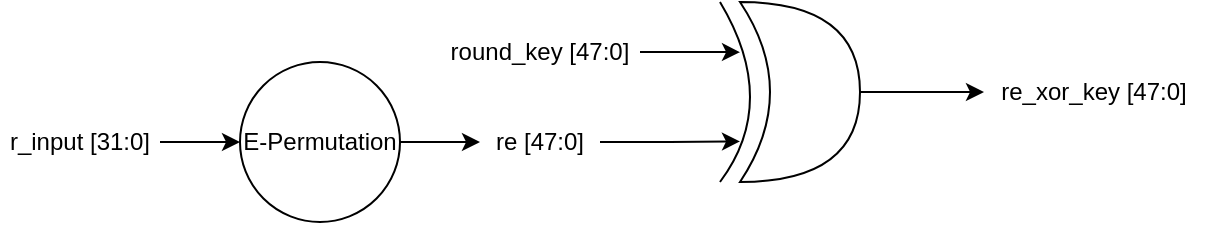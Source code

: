 <mxfile version="26.0.4">
  <diagram name="Page-1" id="DSQu3dRsuzFmGCGjg8ll">
    <mxGraphModel dx="808" dy="478" grid="1" gridSize="10" guides="1" tooltips="1" connect="1" arrows="1" fold="1" page="1" pageScale="1" pageWidth="1654" pageHeight="1169" math="0" shadow="0">
      <root>
        <mxCell id="0" />
        <mxCell id="1" parent="0" />
        <mxCell id="2oSIJr2G-h4TINpckzeT-1" value="" style="ellipse;whiteSpace=wrap;html=1;aspect=fixed;" vertex="1" parent="1">
          <mxGeometry x="400" y="160" width="80" height="80" as="geometry" />
        </mxCell>
        <mxCell id="2oSIJr2G-h4TINpckzeT-7" style="edgeStyle=orthogonalEdgeStyle;rounded=0;orthogonalLoop=1;jettySize=auto;html=1;exitX=1;exitY=0.5;exitDx=0;exitDy=0;entryX=0;entryY=0.5;entryDx=0;entryDy=0;" edge="1" parent="1" source="2oSIJr2G-h4TINpckzeT-2" target="2oSIJr2G-h4TINpckzeT-5">
          <mxGeometry relative="1" as="geometry" />
        </mxCell>
        <mxCell id="2oSIJr2G-h4TINpckzeT-2" value="E-Permutation" style="text;html=1;align=center;verticalAlign=middle;whiteSpace=wrap;rounded=0;" vertex="1" parent="1">
          <mxGeometry x="400" y="185" width="80" height="30" as="geometry" />
        </mxCell>
        <mxCell id="2oSIJr2G-h4TINpckzeT-4" style="edgeStyle=orthogonalEdgeStyle;rounded=0;orthogonalLoop=1;jettySize=auto;html=1;exitX=1;exitY=0.5;exitDx=0;exitDy=0;entryX=0;entryY=0.5;entryDx=0;entryDy=0;" edge="1" parent="1" source="2oSIJr2G-h4TINpckzeT-3" target="2oSIJr2G-h4TINpckzeT-2">
          <mxGeometry relative="1" as="geometry" />
        </mxCell>
        <mxCell id="2oSIJr2G-h4TINpckzeT-3" value="r_input [31:0]" style="text;html=1;align=center;verticalAlign=middle;whiteSpace=wrap;rounded=0;" vertex="1" parent="1">
          <mxGeometry x="280" y="185" width="80" height="30" as="geometry" />
        </mxCell>
        <mxCell id="2oSIJr2G-h4TINpckzeT-13" style="edgeStyle=orthogonalEdgeStyle;rounded=0;orthogonalLoop=1;jettySize=auto;html=1;exitX=1;exitY=0.5;exitDx=0;exitDy=0;" edge="1" parent="1" source="2oSIJr2G-h4TINpckzeT-5">
          <mxGeometry relative="1" as="geometry">
            <mxPoint x="650" y="199.692" as="targetPoint" />
          </mxGeometry>
        </mxCell>
        <mxCell id="2oSIJr2G-h4TINpckzeT-5" value="re [47:0]" style="text;html=1;align=center;verticalAlign=middle;whiteSpace=wrap;rounded=0;" vertex="1" parent="1">
          <mxGeometry x="520" y="185" width="60" height="30" as="geometry" />
        </mxCell>
        <mxCell id="2oSIJr2G-h4TINpckzeT-14" style="edgeStyle=orthogonalEdgeStyle;rounded=0;orthogonalLoop=1;jettySize=auto;html=1;exitX=1;exitY=0.5;exitDx=0;exitDy=0;" edge="1" parent="1" source="2oSIJr2G-h4TINpckzeT-6">
          <mxGeometry relative="1" as="geometry">
            <mxPoint x="650" y="155.077" as="targetPoint" />
          </mxGeometry>
        </mxCell>
        <mxCell id="2oSIJr2G-h4TINpckzeT-6" value="round_key [47:0]" style="text;html=1;align=center;verticalAlign=middle;whiteSpace=wrap;rounded=0;" vertex="1" parent="1">
          <mxGeometry x="500" y="140" width="100" height="30" as="geometry" />
        </mxCell>
        <mxCell id="2oSIJr2G-h4TINpckzeT-16" style="edgeStyle=orthogonalEdgeStyle;rounded=0;orthogonalLoop=1;jettySize=auto;html=1;exitX=1;exitY=0.5;exitDx=0;exitDy=0;exitPerimeter=0;entryX=0;entryY=0.5;entryDx=0;entryDy=0;" edge="1" parent="1" source="2oSIJr2G-h4TINpckzeT-9" target="2oSIJr2G-h4TINpckzeT-15">
          <mxGeometry relative="1" as="geometry" />
        </mxCell>
        <mxCell id="2oSIJr2G-h4TINpckzeT-9" value="" style="shape=xor;whiteSpace=wrap;html=1;" vertex="1" parent="1">
          <mxGeometry x="650" y="130" width="60" height="90" as="geometry" />
        </mxCell>
        <mxCell id="2oSIJr2G-h4TINpckzeT-10" value="" style="endArrow=none;html=1;rounded=0;curved=1;" edge="1" parent="1">
          <mxGeometry width="50" height="50" relative="1" as="geometry">
            <mxPoint x="640" y="220" as="sourcePoint" />
            <mxPoint x="640" y="130" as="targetPoint" />
            <Array as="points">
              <mxPoint x="670" y="180" />
            </Array>
          </mxGeometry>
        </mxCell>
        <mxCell id="2oSIJr2G-h4TINpckzeT-15" value="re_xor_key [47:0]" style="text;html=1;align=center;verticalAlign=middle;whiteSpace=wrap;rounded=0;" vertex="1" parent="1">
          <mxGeometry x="772" y="160" width="110" height="30" as="geometry" />
        </mxCell>
      </root>
    </mxGraphModel>
  </diagram>
</mxfile>
